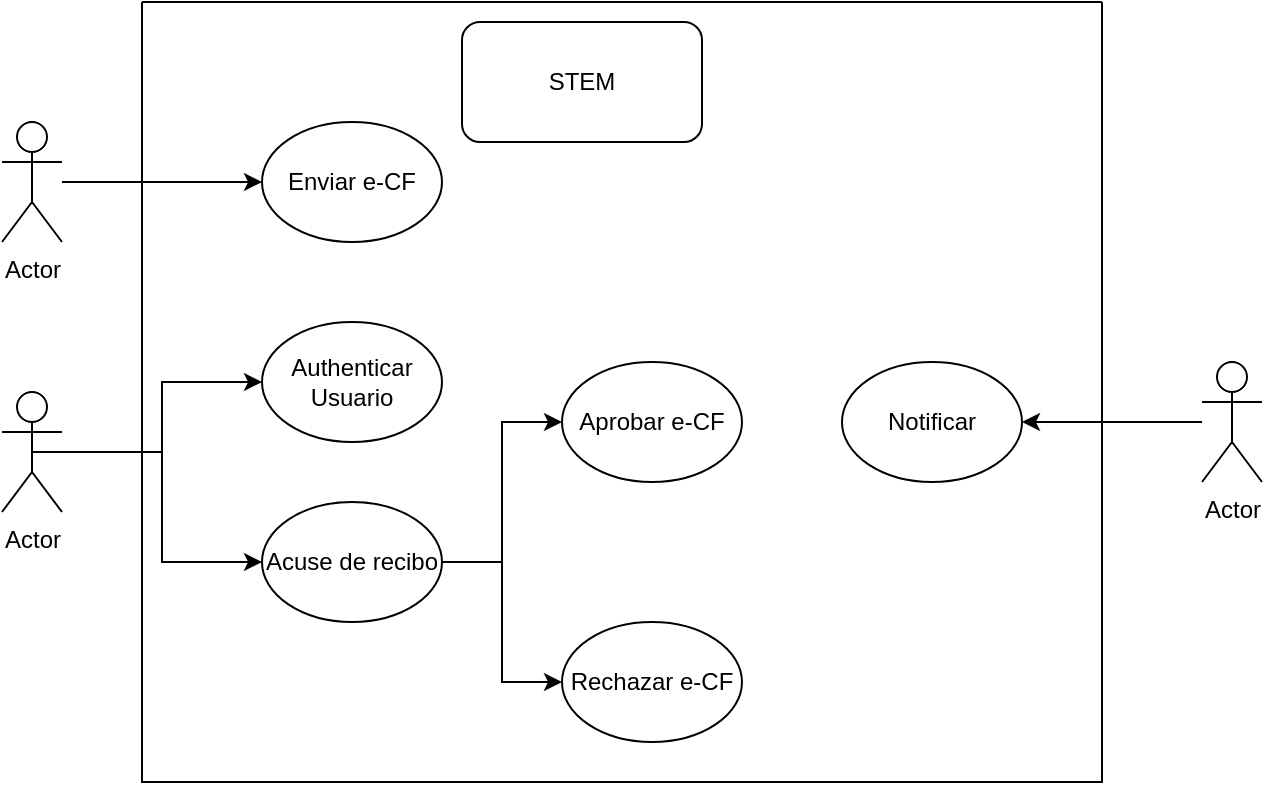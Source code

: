<mxfile version="23.1.1" type="github">
  <diagram name="Page-1" id="IU6eEfdNdDW79UNWba-S">
    <mxGraphModel dx="878" dy="524" grid="1" gridSize="10" guides="1" tooltips="1" connect="1" arrows="1" fold="1" page="1" pageScale="1" pageWidth="850" pageHeight="1100" math="0" shadow="0">
      <root>
        <mxCell id="0" />
        <mxCell id="1" parent="0" />
        <mxCell id="C390TdXr4XMtbFj3b1bT-10" style="edgeStyle=orthogonalEdgeStyle;rounded=0;orthogonalLoop=1;jettySize=auto;html=1;exitX=0.5;exitY=0.5;exitDx=0;exitDy=0;exitPerimeter=0;" edge="1" parent="1" source="C390TdXr4XMtbFj3b1bT-2" target="C390TdXr4XMtbFj3b1bT-7">
          <mxGeometry relative="1" as="geometry" />
        </mxCell>
        <mxCell id="C390TdXr4XMtbFj3b1bT-11" style="edgeStyle=orthogonalEdgeStyle;rounded=0;orthogonalLoop=1;jettySize=auto;html=1;" edge="1" parent="1" source="C390TdXr4XMtbFj3b1bT-2" target="C390TdXr4XMtbFj3b1bT-8">
          <mxGeometry relative="1" as="geometry" />
        </mxCell>
        <mxCell id="C390TdXr4XMtbFj3b1bT-2" value="Actor" style="shape=umlActor;verticalLabelPosition=bottom;verticalAlign=top;html=1;outlineConnect=0;" vertex="1" parent="1">
          <mxGeometry x="120" y="215" width="30" height="60" as="geometry" />
        </mxCell>
        <mxCell id="C390TdXr4XMtbFj3b1bT-12" style="edgeStyle=orthogonalEdgeStyle;rounded=0;orthogonalLoop=1;jettySize=auto;html=1;" edge="1" parent="1" source="C390TdXr4XMtbFj3b1bT-3" target="C390TdXr4XMtbFj3b1bT-6">
          <mxGeometry relative="1" as="geometry" />
        </mxCell>
        <mxCell id="C390TdXr4XMtbFj3b1bT-3" value="Actor" style="shape=umlActor;verticalLabelPosition=bottom;verticalAlign=top;html=1;outlineConnect=0;" vertex="1" parent="1">
          <mxGeometry x="120" y="80" width="30" height="60" as="geometry" />
        </mxCell>
        <mxCell id="C390TdXr4XMtbFj3b1bT-6" value="Enviar e-CF" style="ellipse;whiteSpace=wrap;html=1;" vertex="1" parent="1">
          <mxGeometry x="250" y="80" width="90" height="60" as="geometry" />
        </mxCell>
        <mxCell id="C390TdXr4XMtbFj3b1bT-7" value="Authenticar Usuario" style="ellipse;whiteSpace=wrap;html=1;" vertex="1" parent="1">
          <mxGeometry x="250" y="180" width="90" height="60" as="geometry" />
        </mxCell>
        <mxCell id="C390TdXr4XMtbFj3b1bT-16" style="edgeStyle=orthogonalEdgeStyle;rounded=0;orthogonalLoop=1;jettySize=auto;html=1;" edge="1" parent="1" source="C390TdXr4XMtbFj3b1bT-8" target="C390TdXr4XMtbFj3b1bT-13">
          <mxGeometry relative="1" as="geometry" />
        </mxCell>
        <mxCell id="C390TdXr4XMtbFj3b1bT-17" style="edgeStyle=orthogonalEdgeStyle;rounded=0;orthogonalLoop=1;jettySize=auto;html=1;entryX=0;entryY=0.5;entryDx=0;entryDy=0;" edge="1" parent="1" source="C390TdXr4XMtbFj3b1bT-8" target="C390TdXr4XMtbFj3b1bT-14">
          <mxGeometry relative="1" as="geometry" />
        </mxCell>
        <mxCell id="C390TdXr4XMtbFj3b1bT-8" value="Acuse de recibo" style="ellipse;whiteSpace=wrap;html=1;" vertex="1" parent="1">
          <mxGeometry x="250" y="270" width="90" height="60" as="geometry" />
        </mxCell>
        <mxCell id="C390TdXr4XMtbFj3b1bT-13" value="Rechazar e-CF" style="ellipse;whiteSpace=wrap;html=1;" vertex="1" parent="1">
          <mxGeometry x="400" y="330" width="90" height="60" as="geometry" />
        </mxCell>
        <mxCell id="C390TdXr4XMtbFj3b1bT-14" value="Aprobar e-CF" style="ellipse;whiteSpace=wrap;html=1;" vertex="1" parent="1">
          <mxGeometry x="400" y="200" width="90" height="60" as="geometry" />
        </mxCell>
        <mxCell id="C390TdXr4XMtbFj3b1bT-20" style="edgeStyle=orthogonalEdgeStyle;rounded=0;orthogonalLoop=1;jettySize=auto;html=1;" edge="1" parent="1" source="C390TdXr4XMtbFj3b1bT-15" target="C390TdXr4XMtbFj3b1bT-18">
          <mxGeometry relative="1" as="geometry" />
        </mxCell>
        <mxCell id="C390TdXr4XMtbFj3b1bT-15" value="Actor" style="shape=umlActor;verticalLabelPosition=bottom;verticalAlign=top;html=1;outlineConnect=0;" vertex="1" parent="1">
          <mxGeometry x="720" y="200" width="30" height="60" as="geometry" />
        </mxCell>
        <mxCell id="C390TdXr4XMtbFj3b1bT-18" value="Notificar" style="ellipse;whiteSpace=wrap;html=1;" vertex="1" parent="1">
          <mxGeometry x="540" y="200" width="90" height="60" as="geometry" />
        </mxCell>
        <mxCell id="C390TdXr4XMtbFj3b1bT-19" value="STEM" style="rounded=1;whiteSpace=wrap;html=1;" vertex="1" parent="1">
          <mxGeometry x="350" y="30" width="120" height="60" as="geometry" />
        </mxCell>
        <mxCell id="C390TdXr4XMtbFj3b1bT-22" value="" style="swimlane;startSize=0;" vertex="1" parent="1">
          <mxGeometry x="190" y="20" width="480" height="390" as="geometry">
            <mxRectangle x="320" y="150" width="50" height="40" as="alternateBounds" />
          </mxGeometry>
        </mxCell>
      </root>
    </mxGraphModel>
  </diagram>
</mxfile>
